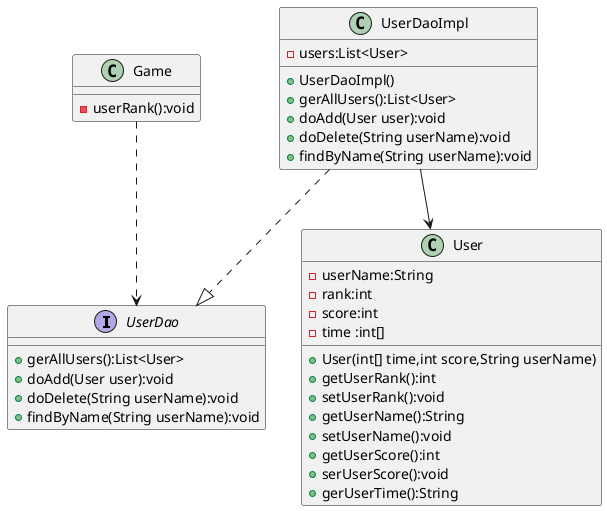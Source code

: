 @startuml
'https://plantuml.com/class-diagram

interface UserDao
class User
class UserDaoImpl
class Game

UserDaoImpl..|>UserDao
UserDaoImpl-->User
Game..>UserDao

class User{
- userName:String
- rank:int
- score:int
- time :int[]
+User(int[] time,int score,String userName)
+getUserRank():int
+setUserRank():void
+getUserName():String
+setUserName():void
+getUserScore():int
+serUserScore():void
+gerUserTime():String
}

interface UserDao{
+gerAllUsers():List<User>
+doAdd(User user):void
+doDelete(String userName):void
+findByName(String userName):void
}
class UserDaoImpl{
- users:List<User>
+ UserDaoImpl()
+ gerAllUsers():List<User>
+ doAdd(User user):void
+doDelete(String userName):void
+findByName(String userName):void
}
class Game{
- userRank():void
}


@enduml